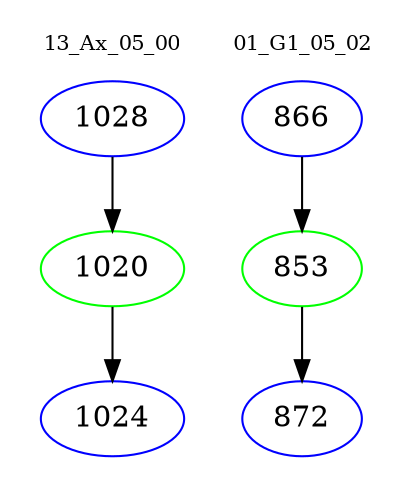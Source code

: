 digraph{
subgraph cluster_0 {
color = white
label = "13_Ax_05_00";
fontsize=10;
T0_1028 [label="1028", color="blue"]
T0_1028 -> T0_1020 [color="black"]
T0_1020 [label="1020", color="green"]
T0_1020 -> T0_1024 [color="black"]
T0_1024 [label="1024", color="blue"]
}
subgraph cluster_1 {
color = white
label = "01_G1_05_02";
fontsize=10;
T1_866 [label="866", color="blue"]
T1_866 -> T1_853 [color="black"]
T1_853 [label="853", color="green"]
T1_853 -> T1_872 [color="black"]
T1_872 [label="872", color="blue"]
}
}
